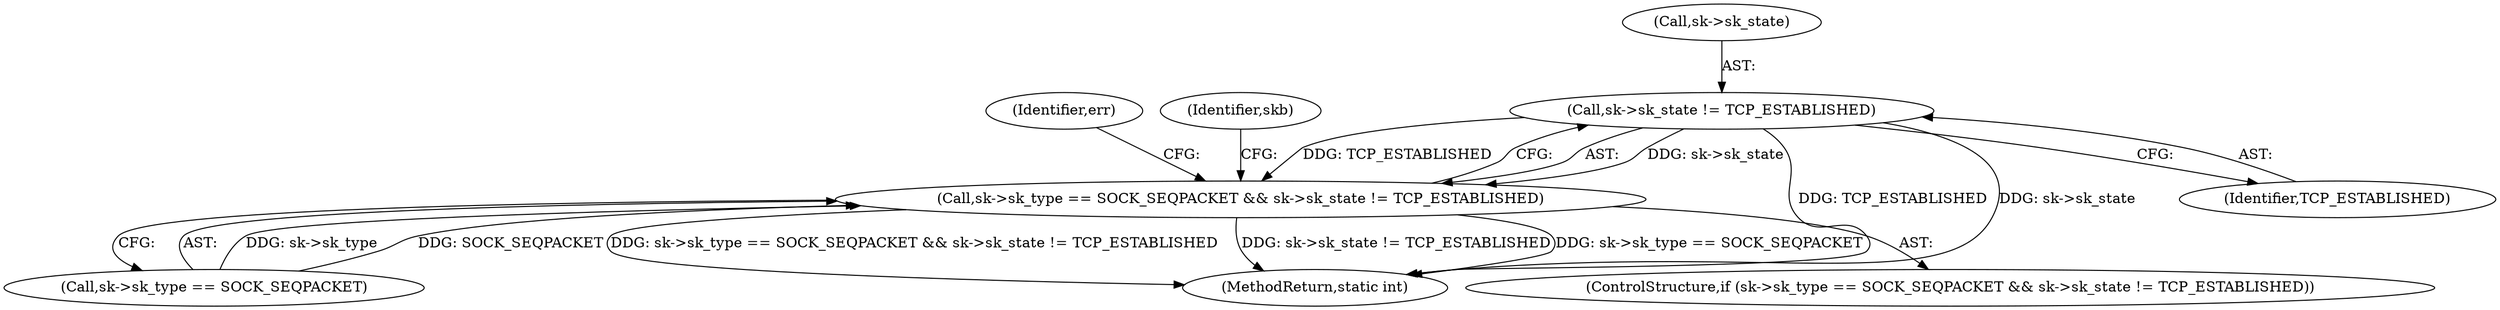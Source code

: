 digraph "0_linux_ef3313e84acbf349caecae942ab3ab731471f1a1@pointer" {
"1000132" [label="(Call,sk->sk_state != TCP_ESTABLISHED)"];
"1000126" [label="(Call,sk->sk_type == SOCK_SEQPACKET && sk->sk_state != TCP_ESTABLISHED)"];
"1000127" [label="(Call,sk->sk_type == SOCK_SEQPACKET)"];
"1000136" [label="(Identifier,TCP_ESTABLISHED)"];
"1000132" [label="(Call,sk->sk_state != TCP_ESTABLISHED)"];
"1000311" [label="(MethodReturn,static int)"];
"1000126" [label="(Call,sk->sk_type == SOCK_SEQPACKET && sk->sk_state != TCP_ESTABLISHED)"];
"1000139" [label="(Identifier,err)"];
"1000125" [label="(ControlStructure,if (sk->sk_type == SOCK_SEQPACKET && sk->sk_state != TCP_ESTABLISHED))"];
"1000133" [label="(Call,sk->sk_state)"];
"1000144" [label="(Identifier,skb)"];
"1000132" -> "1000126"  [label="AST: "];
"1000132" -> "1000136"  [label="CFG: "];
"1000133" -> "1000132"  [label="AST: "];
"1000136" -> "1000132"  [label="AST: "];
"1000126" -> "1000132"  [label="CFG: "];
"1000132" -> "1000311"  [label="DDG: sk->sk_state"];
"1000132" -> "1000311"  [label="DDG: TCP_ESTABLISHED"];
"1000132" -> "1000126"  [label="DDG: sk->sk_state"];
"1000132" -> "1000126"  [label="DDG: TCP_ESTABLISHED"];
"1000126" -> "1000125"  [label="AST: "];
"1000126" -> "1000127"  [label="CFG: "];
"1000127" -> "1000126"  [label="AST: "];
"1000139" -> "1000126"  [label="CFG: "];
"1000144" -> "1000126"  [label="CFG: "];
"1000126" -> "1000311"  [label="DDG: sk->sk_type == SOCK_SEQPACKET && sk->sk_state != TCP_ESTABLISHED"];
"1000126" -> "1000311"  [label="DDG: sk->sk_state != TCP_ESTABLISHED"];
"1000126" -> "1000311"  [label="DDG: sk->sk_type == SOCK_SEQPACKET"];
"1000127" -> "1000126"  [label="DDG: sk->sk_type"];
"1000127" -> "1000126"  [label="DDG: SOCK_SEQPACKET"];
}
